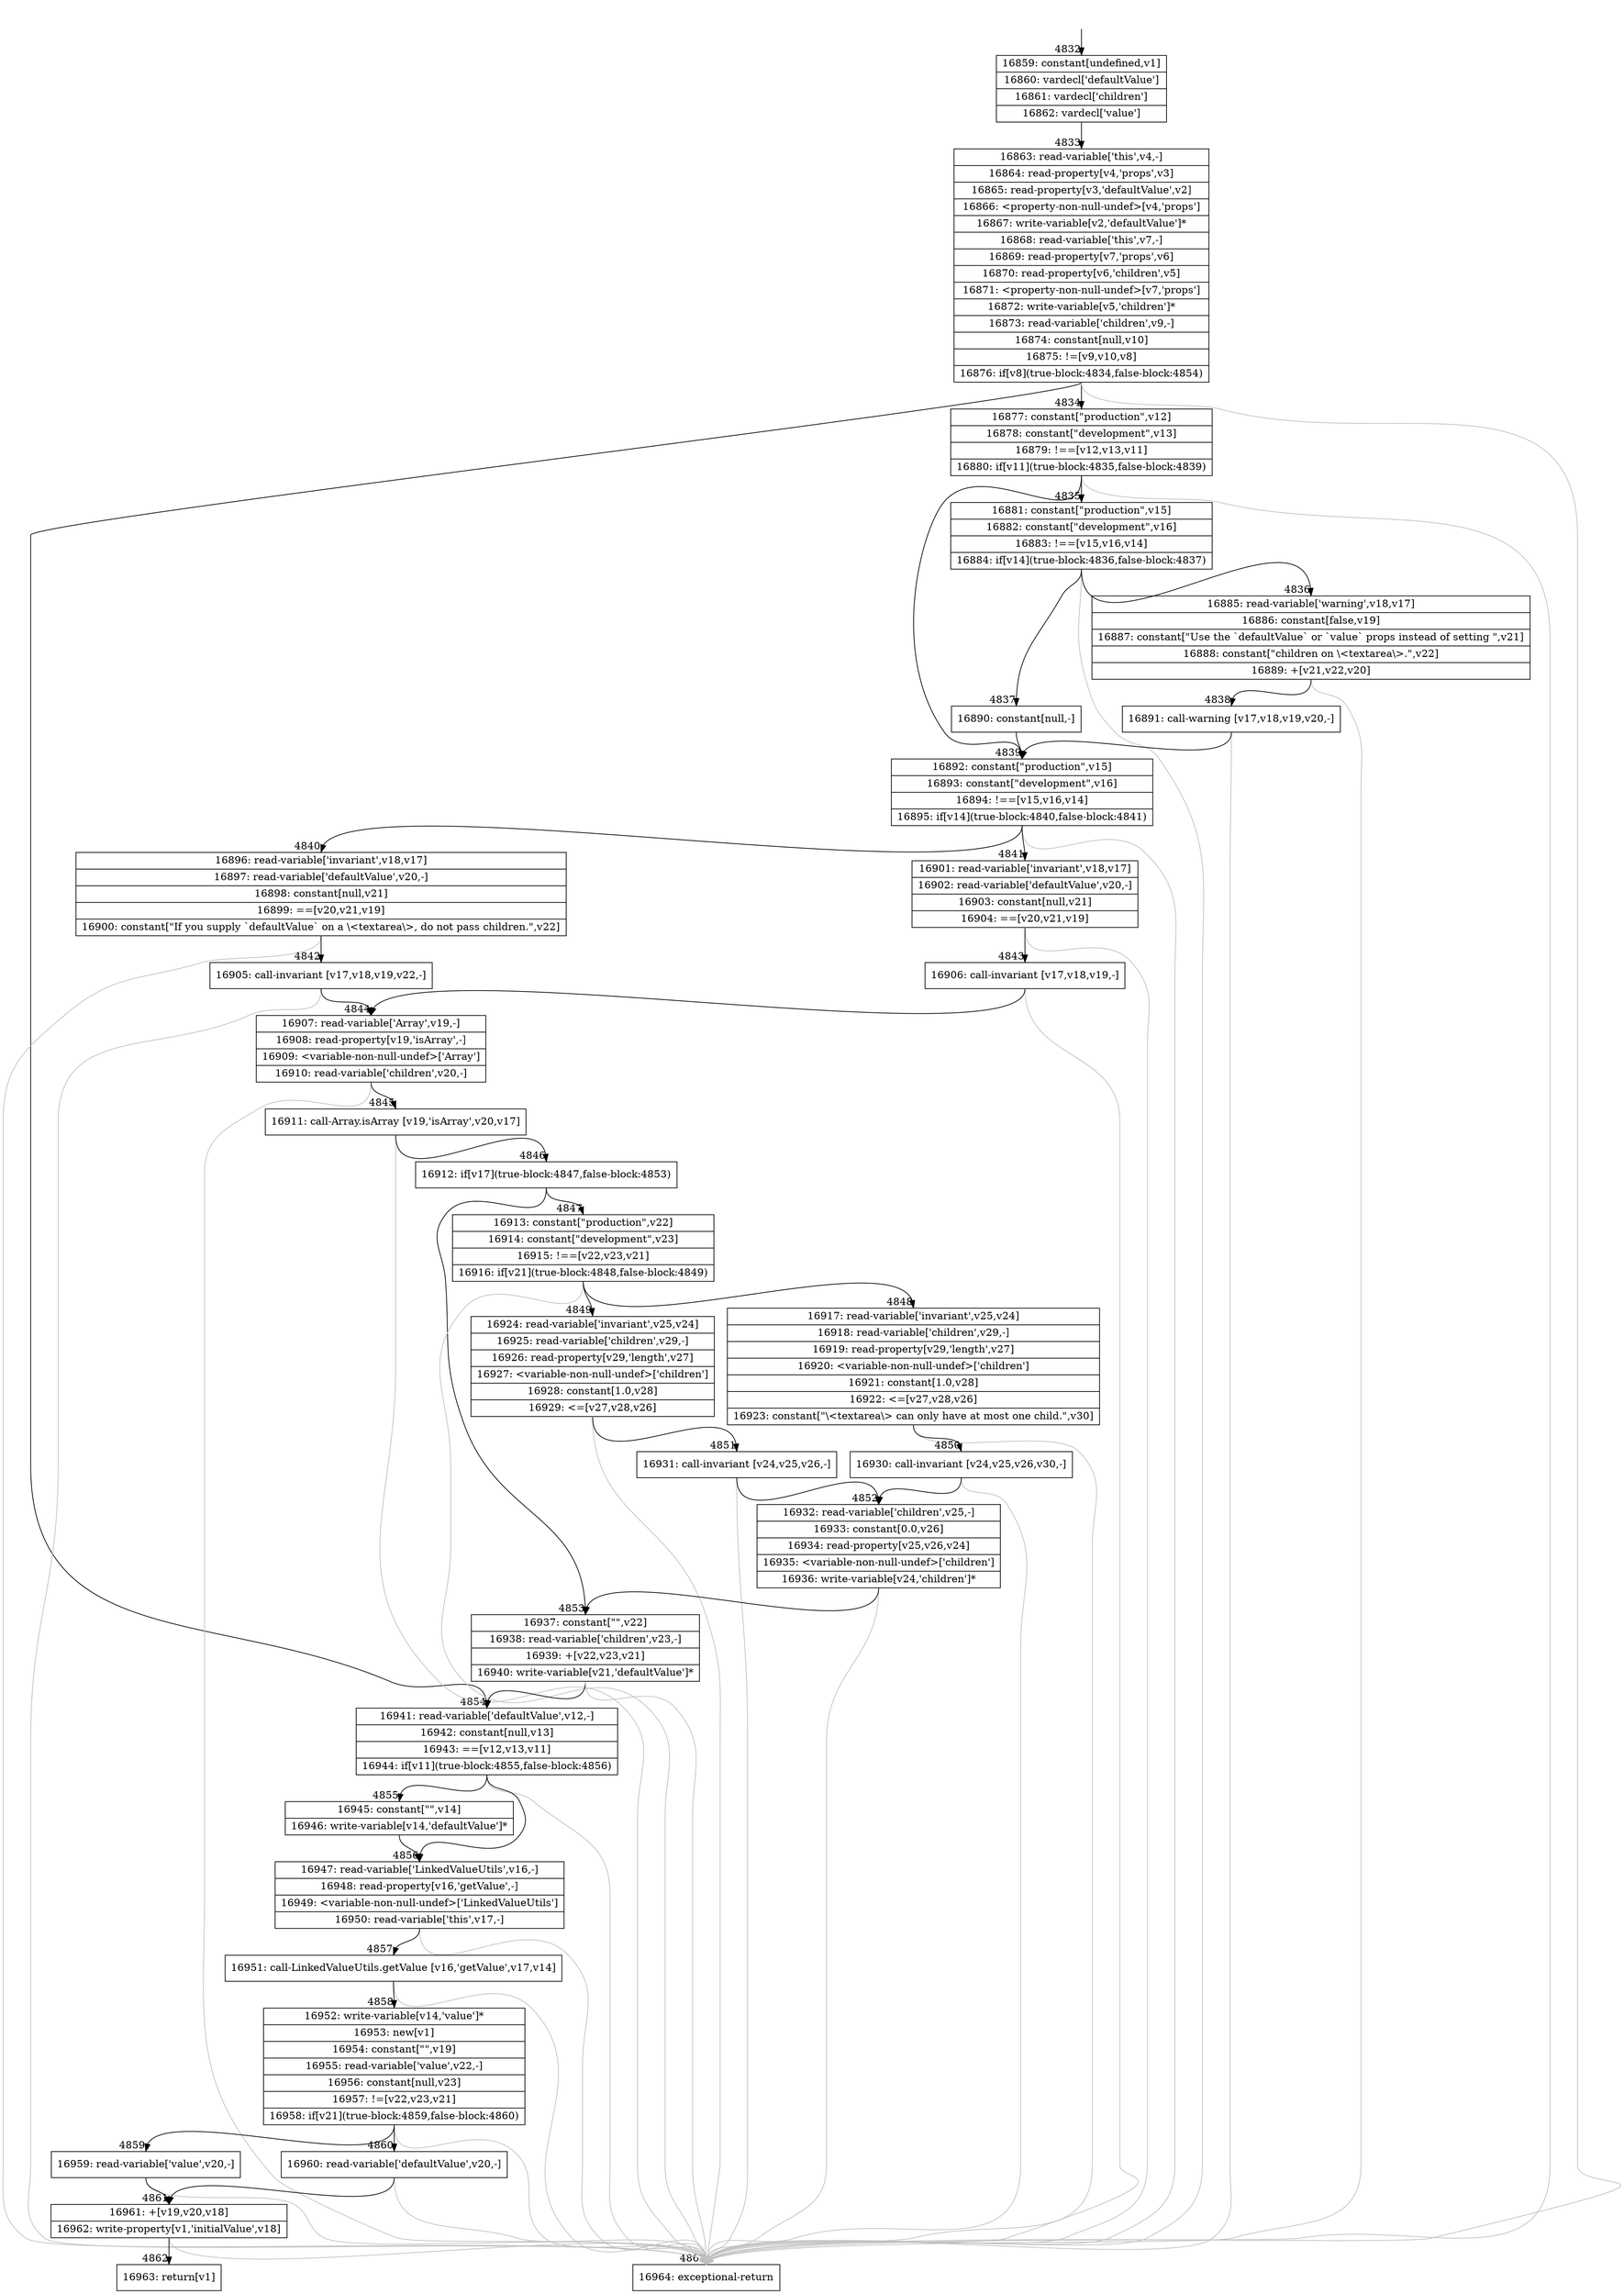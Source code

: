 digraph {
rankdir="TD"
BB_entry329[shape=none,label=""];
BB_entry329 -> BB4832 [tailport=s, headport=n, headlabel="    4832"]
BB4832 [shape=record label="{16859: constant[undefined,v1]|16860: vardecl['defaultValue']|16861: vardecl['children']|16862: vardecl['value']}" ] 
BB4832 -> BB4833 [tailport=s, headport=n, headlabel="      4833"]
BB4833 [shape=record label="{16863: read-variable['this',v4,-]|16864: read-property[v4,'props',v3]|16865: read-property[v3,'defaultValue',v2]|16866: \<property-non-null-undef\>[v4,'props']|16867: write-variable[v2,'defaultValue']*|16868: read-variable['this',v7,-]|16869: read-property[v7,'props',v6]|16870: read-property[v6,'children',v5]|16871: \<property-non-null-undef\>[v7,'props']|16872: write-variable[v5,'children']*|16873: read-variable['children',v9,-]|16874: constant[null,v10]|16875: !=[v9,v10,v8]|16876: if[v8](true-block:4834,false-block:4854)}" ] 
BB4833 -> BB4834 [tailport=s, headport=n, headlabel="      4834"]
BB4833 -> BB4854 [tailport=s, headport=n, headlabel="      4854"]
BB4833 -> BB4863 [tailport=s, headport=n, color=gray, headlabel="      4863"]
BB4834 [shape=record label="{16877: constant[\"production\",v12]|16878: constant[\"development\",v13]|16879: !==[v12,v13,v11]|16880: if[v11](true-block:4835,false-block:4839)}" ] 
BB4834 -> BB4835 [tailport=s, headport=n, headlabel="      4835"]
BB4834 -> BB4839 [tailport=s, headport=n, headlabel="      4839"]
BB4834 -> BB4863 [tailport=s, headport=n, color=gray]
BB4835 [shape=record label="{16881: constant[\"production\",v15]|16882: constant[\"development\",v16]|16883: !==[v15,v16,v14]|16884: if[v14](true-block:4836,false-block:4837)}" ] 
BB4835 -> BB4836 [tailport=s, headport=n, headlabel="      4836"]
BB4835 -> BB4837 [tailport=s, headport=n, headlabel="      4837"]
BB4835 -> BB4863 [tailport=s, headport=n, color=gray]
BB4836 [shape=record label="{16885: read-variable['warning',v18,v17]|16886: constant[false,v19]|16887: constant[\"Use the `defaultValue` or `value` props instead of setting \",v21]|16888: constant[\"children on \\\<textarea\\\>.\",v22]|16889: +[v21,v22,v20]}" ] 
BB4836 -> BB4838 [tailport=s, headport=n, headlabel="      4838"]
BB4836 -> BB4863 [tailport=s, headport=n, color=gray]
BB4837 [shape=record label="{16890: constant[null,-]}" ] 
BB4837 -> BB4839 [tailport=s, headport=n]
BB4838 [shape=record label="{16891: call-warning [v17,v18,v19,v20,-]}" ] 
BB4838 -> BB4839 [tailport=s, headport=n]
BB4838 -> BB4863 [tailport=s, headport=n, color=gray]
BB4839 [shape=record label="{16892: constant[\"production\",v15]|16893: constant[\"development\",v16]|16894: !==[v15,v16,v14]|16895: if[v14](true-block:4840,false-block:4841)}" ] 
BB4839 -> BB4840 [tailport=s, headport=n, headlabel="      4840"]
BB4839 -> BB4841 [tailport=s, headport=n, headlabel="      4841"]
BB4839 -> BB4863 [tailport=s, headport=n, color=gray]
BB4840 [shape=record label="{16896: read-variable['invariant',v18,v17]|16897: read-variable['defaultValue',v20,-]|16898: constant[null,v21]|16899: ==[v20,v21,v19]|16900: constant[\"If you supply `defaultValue` on a \\\<textarea\\\>, do not pass children.\",v22]}" ] 
BB4840 -> BB4842 [tailport=s, headport=n, headlabel="      4842"]
BB4840 -> BB4863 [tailport=s, headport=n, color=gray]
BB4841 [shape=record label="{16901: read-variable['invariant',v18,v17]|16902: read-variable['defaultValue',v20,-]|16903: constant[null,v21]|16904: ==[v20,v21,v19]}" ] 
BB4841 -> BB4843 [tailport=s, headport=n, headlabel="      4843"]
BB4841 -> BB4863 [tailport=s, headport=n, color=gray]
BB4842 [shape=record label="{16905: call-invariant [v17,v18,v19,v22,-]}" ] 
BB4842 -> BB4844 [tailport=s, headport=n, headlabel="      4844"]
BB4842 -> BB4863 [tailport=s, headport=n, color=gray]
BB4843 [shape=record label="{16906: call-invariant [v17,v18,v19,-]}" ] 
BB4843 -> BB4844 [tailport=s, headport=n]
BB4843 -> BB4863 [tailport=s, headport=n, color=gray]
BB4844 [shape=record label="{16907: read-variable['Array',v19,-]|16908: read-property[v19,'isArray',-]|16909: \<variable-non-null-undef\>['Array']|16910: read-variable['children',v20,-]}" ] 
BB4844 -> BB4845 [tailport=s, headport=n, headlabel="      4845"]
BB4844 -> BB4863 [tailport=s, headport=n, color=gray]
BB4845 [shape=record label="{16911: call-Array.isArray [v19,'isArray',v20,v17]}" ] 
BB4845 -> BB4846 [tailport=s, headport=n, headlabel="      4846"]
BB4845 -> BB4863 [tailport=s, headport=n, color=gray]
BB4846 [shape=record label="{16912: if[v17](true-block:4847,false-block:4853)}" ] 
BB4846 -> BB4847 [tailport=s, headport=n, headlabel="      4847"]
BB4846 -> BB4853 [tailport=s, headport=n, headlabel="      4853"]
BB4847 [shape=record label="{16913: constant[\"production\",v22]|16914: constant[\"development\",v23]|16915: !==[v22,v23,v21]|16916: if[v21](true-block:4848,false-block:4849)}" ] 
BB4847 -> BB4848 [tailport=s, headport=n, headlabel="      4848"]
BB4847 -> BB4849 [tailport=s, headport=n, headlabel="      4849"]
BB4847 -> BB4863 [tailport=s, headport=n, color=gray]
BB4848 [shape=record label="{16917: read-variable['invariant',v25,v24]|16918: read-variable['children',v29,-]|16919: read-property[v29,'length',v27]|16920: \<variable-non-null-undef\>['children']|16921: constant[1.0,v28]|16922: \<=[v27,v28,v26]|16923: constant[\"\\\<textarea\\\> can only have at most one child.\",v30]}" ] 
BB4848 -> BB4850 [tailport=s, headport=n, headlabel="      4850"]
BB4848 -> BB4863 [tailport=s, headport=n, color=gray]
BB4849 [shape=record label="{16924: read-variable['invariant',v25,v24]|16925: read-variable['children',v29,-]|16926: read-property[v29,'length',v27]|16927: \<variable-non-null-undef\>['children']|16928: constant[1.0,v28]|16929: \<=[v27,v28,v26]}" ] 
BB4849 -> BB4851 [tailport=s, headport=n, headlabel="      4851"]
BB4849 -> BB4863 [tailport=s, headport=n, color=gray]
BB4850 [shape=record label="{16930: call-invariant [v24,v25,v26,v30,-]}" ] 
BB4850 -> BB4852 [tailport=s, headport=n, headlabel="      4852"]
BB4850 -> BB4863 [tailport=s, headport=n, color=gray]
BB4851 [shape=record label="{16931: call-invariant [v24,v25,v26,-]}" ] 
BB4851 -> BB4852 [tailport=s, headport=n]
BB4851 -> BB4863 [tailport=s, headport=n, color=gray]
BB4852 [shape=record label="{16932: read-variable['children',v25,-]|16933: constant[0.0,v26]|16934: read-property[v25,v26,v24]|16935: \<variable-non-null-undef\>['children']|16936: write-variable[v24,'children']*}" ] 
BB4852 -> BB4853 [tailport=s, headport=n]
BB4852 -> BB4863 [tailport=s, headport=n, color=gray]
BB4853 [shape=record label="{16937: constant[\"\",v22]|16938: read-variable['children',v23,-]|16939: +[v22,v23,v21]|16940: write-variable[v21,'defaultValue']*}" ] 
BB4853 -> BB4854 [tailport=s, headport=n]
BB4853 -> BB4863 [tailport=s, headport=n, color=gray]
BB4854 [shape=record label="{16941: read-variable['defaultValue',v12,-]|16942: constant[null,v13]|16943: ==[v12,v13,v11]|16944: if[v11](true-block:4855,false-block:4856)}" ] 
BB4854 -> BB4855 [tailport=s, headport=n, headlabel="      4855"]
BB4854 -> BB4856 [tailport=s, headport=n, headlabel="      4856"]
BB4854 -> BB4863 [tailport=s, headport=n, color=gray]
BB4855 [shape=record label="{16945: constant[\"\",v14]|16946: write-variable[v14,'defaultValue']*}" ] 
BB4855 -> BB4856 [tailport=s, headport=n]
BB4856 [shape=record label="{16947: read-variable['LinkedValueUtils',v16,-]|16948: read-property[v16,'getValue',-]|16949: \<variable-non-null-undef\>['LinkedValueUtils']|16950: read-variable['this',v17,-]}" ] 
BB4856 -> BB4857 [tailport=s, headport=n, headlabel="      4857"]
BB4856 -> BB4863 [tailport=s, headport=n, color=gray]
BB4857 [shape=record label="{16951: call-LinkedValueUtils.getValue [v16,'getValue',v17,v14]}" ] 
BB4857 -> BB4858 [tailport=s, headport=n, headlabel="      4858"]
BB4857 -> BB4863 [tailport=s, headport=n, color=gray]
BB4858 [shape=record label="{16952: write-variable[v14,'value']*|16953: new[v1]|16954: constant[\"\",v19]|16955: read-variable['value',v22,-]|16956: constant[null,v23]|16957: !=[v22,v23,v21]|16958: if[v21](true-block:4859,false-block:4860)}" ] 
BB4858 -> BB4859 [tailport=s, headport=n, headlabel="      4859"]
BB4858 -> BB4860 [tailport=s, headport=n, headlabel="      4860"]
BB4858 -> BB4863 [tailport=s, headport=n, color=gray]
BB4859 [shape=record label="{16959: read-variable['value',v20,-]}" ] 
BB4859 -> BB4861 [tailport=s, headport=n, headlabel="      4861"]
BB4859 -> BB4863 [tailport=s, headport=n, color=gray]
BB4860 [shape=record label="{16960: read-variable['defaultValue',v20,-]}" ] 
BB4860 -> BB4861 [tailport=s, headport=n]
BB4860 -> BB4863 [tailport=s, headport=n, color=gray]
BB4861 [shape=record label="{16961: +[v19,v20,v18]|16962: write-property[v1,'initialValue',v18]}" ] 
BB4861 -> BB4862 [tailport=s, headport=n, headlabel="      4862"]
BB4861 -> BB4863 [tailport=s, headport=n, color=gray]
BB4862 [shape=record label="{16963: return[v1]}" ] 
BB4863 [shape=record label="{16964: exceptional-return}" ] 
//#$~ 9051
}
